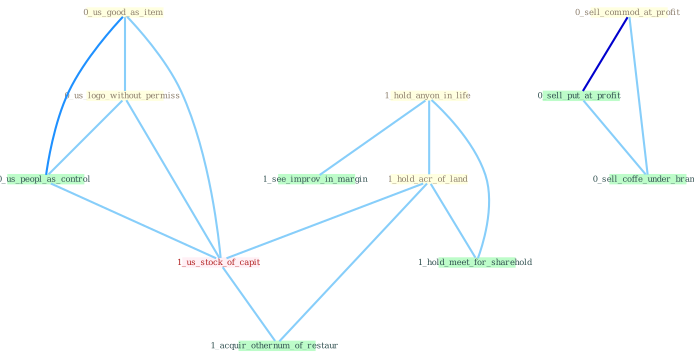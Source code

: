 Graph G{ 
    node
    [shape=polygon,style=filled,width=.5,height=.06,color="#BDFCC9",fixedsize=true,fontsize=4,
    fontcolor="#2f4f4f"];
    {node
    [color="#ffffe0", fontcolor="#8b7d6b"] "1_hold_anyon_in_life " "0_sell_commod_at_profit " "0_us_good_as_item " "1_hold_acr_of_land " "0_us_logo_without_permiss "}
{node [color="#fff0f5", fontcolor="#b22222"] "1_us_stock_of_capit "}
edge [color="#B0E2FF"];

	"1_hold_anyon_in_life " -- "1_hold_acr_of_land " [w="1", color="#87cefa" ];
	"1_hold_anyon_in_life " -- "1_see_improv_in_margin " [w="1", color="#87cefa" ];
	"1_hold_anyon_in_life " -- "1_hold_meet_for_sharehold " [w="1", color="#87cefa" ];
	"0_sell_commod_at_profit " -- "0_sell_put_at_profit " [w="3", color="#0000cd" , len=0.6];
	"0_sell_commod_at_profit " -- "0_sell_coffe_under_brand " [w="1", color="#87cefa" ];
	"0_us_good_as_item " -- "0_us_logo_without_permiss " [w="1", color="#87cefa" ];
	"0_us_good_as_item " -- "0_us_peopl_as_control " [w="2", color="#1e90ff" , len=0.8];
	"0_us_good_as_item " -- "1_us_stock_of_capit " [w="1", color="#87cefa" ];
	"1_hold_acr_of_land " -- "1_us_stock_of_capit " [w="1", color="#87cefa" ];
	"1_hold_acr_of_land " -- "1_hold_meet_for_sharehold " [w="1", color="#87cefa" ];
	"1_hold_acr_of_land " -- "1_acquir_othernum_of_restaur " [w="1", color="#87cefa" ];
	"0_us_logo_without_permiss " -- "0_us_peopl_as_control " [w="1", color="#87cefa" ];
	"0_us_logo_without_permiss " -- "1_us_stock_of_capit " [w="1", color="#87cefa" ];
	"0_us_peopl_as_control " -- "1_us_stock_of_capit " [w="1", color="#87cefa" ];
	"0_sell_put_at_profit " -- "0_sell_coffe_under_brand " [w="1", color="#87cefa" ];
	"1_us_stock_of_capit " -- "1_acquir_othernum_of_restaur " [w="1", color="#87cefa" ];
}